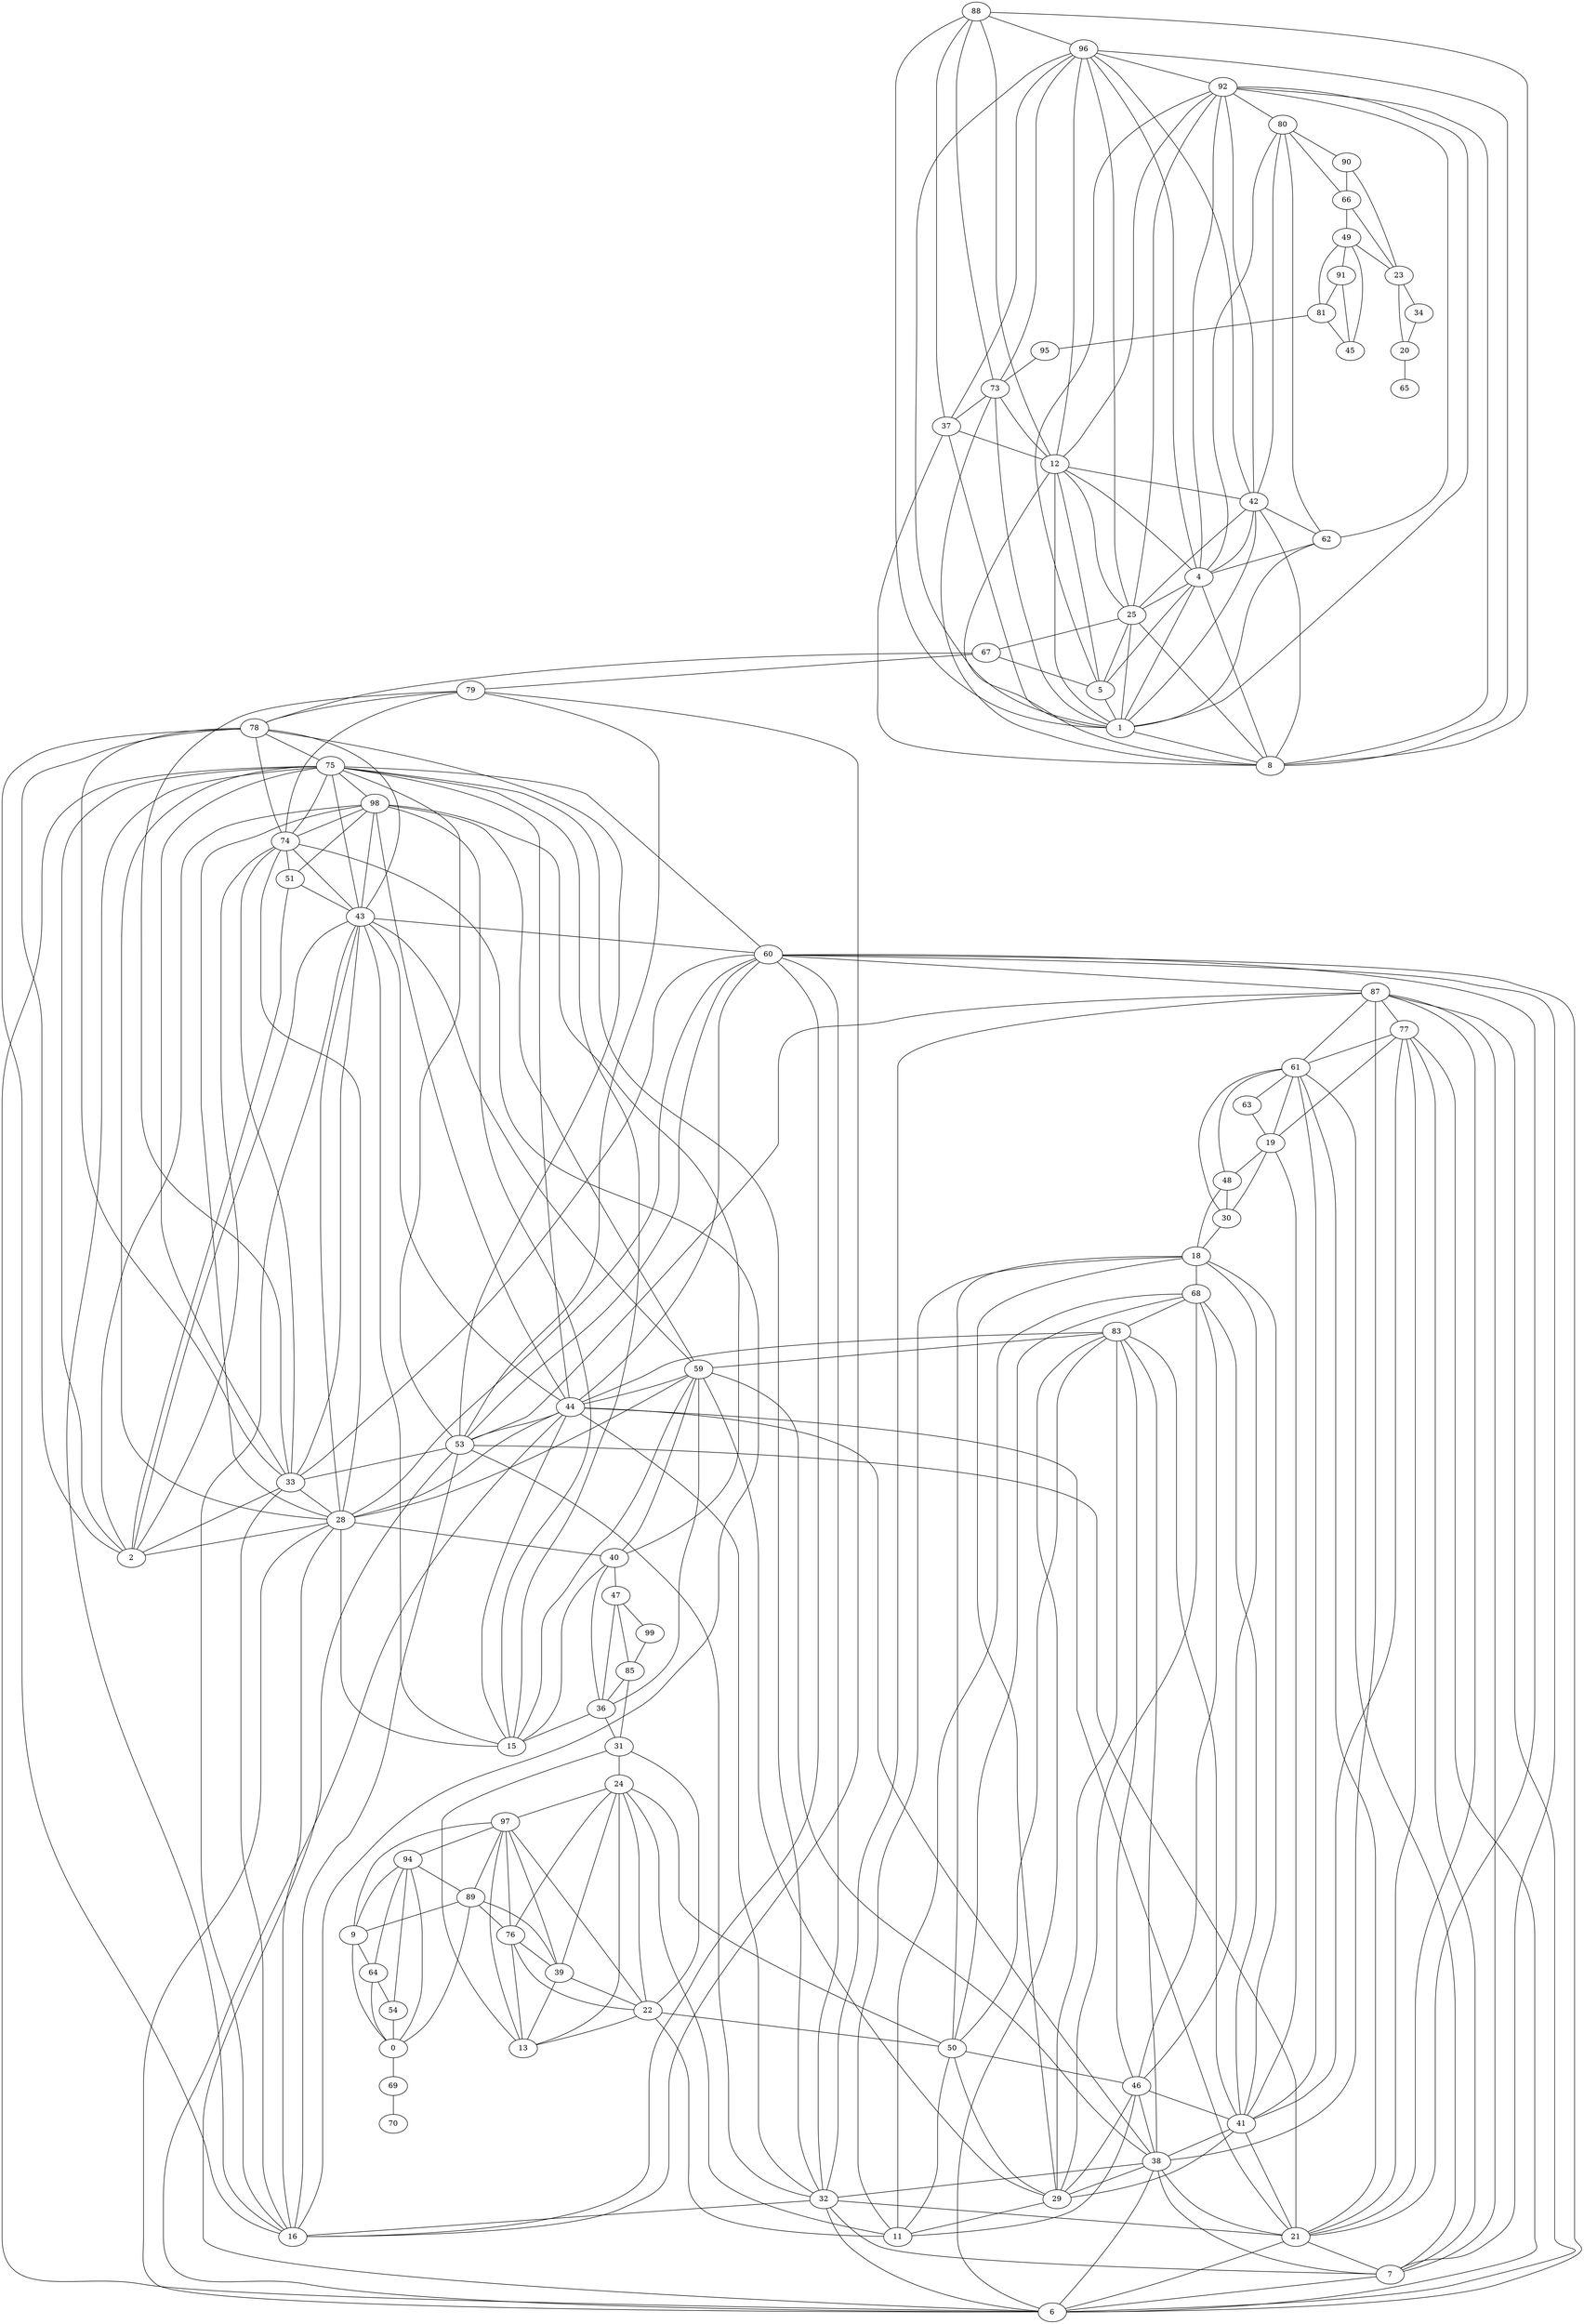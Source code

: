graph G {
  88;
  96;
  92;
  80;
  90;
  66;
  49;
  91;
  81;
  95;
  73;
  37;
  12;
  42;
  62;
  4;
  25;
  67;
  79;
  78;
  75;
  98;
  74;
  51;
  43;
  60;
  87;
  77;
  61;
  63;
  19;
  48;
  30;
  18;
  68;
  83;
  59;
  44;
  53;
  33;
  28;
  40;
  47;
  99;
  85;
  36;
  31;
  24;
  97;
  94;
  89;
  76;
  39;
  22;
  50;
  46;
  41;
  38;
  32;
  21;
  7;
  6;
  16;
  29;
  11;
  13;
  9;
  64;
  54;
  0;
  69;
  70;
  15;
  2;
  5;
  1;
  8;
  45;
  23;
  34;
  20;
  65;
   88 -- 1;
   88 -- 8;
   88 -- 12;
   88 -- 37;
   88 -- 73;
   88 -- 96;
   96 -- 1;
   96 -- 4;
   96 -- 8;
   96 -- 12;
   96 -- 25;
   96 -- 37;
   96 -- 42;
   96 -- 73;
   96 -- 92;
   92 -- 1;
   92 -- 4;
   92 -- 5;
   92 -- 8;
   92 -- 12;
   92 -- 25;
   92 -- 42;
   92 -- 62;
   92 -- 80;
   80 -- 4;
   80 -- 42;
   80 -- 62;
   80 -- 66;
   80 -- 90;
   90 -- 23;
   90 -- 66;
   66 -- 23;
   66 -- 49;
   49 -- 23;
   49 -- 45;
   49 -- 81;
   49 -- 91;
   91 -- 45;
   91 -- 81;
   81 -- 45;
   81 -- 95;
   95 -- 73;
   73 -- 1;
   73 -- 8;
   73 -- 12;
   73 -- 37;
   37 -- 1;
   37 -- 8;
   37 -- 12;
   12 -- 1;
   12 -- 4;
   12 -- 5;
   12 -- 8;
   12 -- 25;
   12 -- 42;
   42 -- 1;
   42 -- 4;
   42 -- 8;
   42 -- 25;
   42 -- 62;
   62 -- 1;
   62 -- 4;
   4 -- 1;
   4 -- 5;
   4 -- 8;
   4 -- 25;
   25 -- 1;
   25 -- 5;
   25 -- 8;
   25 -- 67;
   67 -- 5;
   67 -- 78;
   67 -- 79;
   79 -- 16;
   79 -- 33;
   79 -- 53;
   79 -- 74;
   79 -- 78;
   78 -- 2;
   78 -- 16;
   78 -- 33;
   78 -- 43;
   78 -- 53;
   78 -- 74;
   78 -- 75;
   75 -- 2;
   75 -- 6;
   75 -- 15;
   75 -- 16;
   75 -- 28;
   75 -- 32;
   75 -- 33;
   75 -- 43;
   75 -- 44;
   75 -- 53;
   75 -- 60;
   75 -- 74;
   75 -- 98;
   98 -- 2;
   98 -- 15;
   98 -- 28;
   98 -- 40;
   98 -- 43;
   98 -- 44;
   98 -- 51;
   98 -- 59;
   98 -- 74;
   74 -- 2;
   74 -- 16;
   74 -- 28;
   74 -- 33;
   74 -- 43;
   74 -- 51;
   51 -- 2;
   51 -- 43;
   43 -- 2;
   43 -- 15;
   43 -- 16;
   43 -- 28;
   43 -- 33;
   43 -- 44;
   43 -- 59;
   43 -- 60;
   60 -- 6;
   60 -- 7;
   60 -- 16;
   60 -- 21;
   60 -- 28;
   60 -- 32;
   60 -- 33;
   60 -- 44;
   60 -- 53;
   60 -- 87;
   87 -- 6;
   87 -- 7;
   87 -- 21;
   87 -- 32;
   87 -- 38;
   87 -- 53;
   87 -- 61;
   87 -- 77;
   77 -- 6;
   77 -- 7;
   77 -- 19;
   77 -- 21;
   77 -- 41;
   77 -- 61;
   61 -- 7;
   61 -- 19;
   61 -- 21;
   61 -- 30;
   61 -- 41;
   61 -- 48;
   61 -- 63;
   63 -- 19;
   19 -- 30;
   19 -- 41;
   19 -- 48;
   48 -- 18;
   48 -- 30;
   30 -- 18;
   18 -- 11;
   18 -- 29;
   18 -- 41;
   18 -- 46;
   18 -- 50;
   18 -- 68;
   68 -- 11;
   68 -- 29;
   68 -- 41;
   68 -- 46;
   68 -- 50;
   68 -- 83;
   83 -- 6;
   83 -- 29;
   83 -- 38;
   83 -- 41;
   83 -- 44;
   83 -- 46;
   83 -- 50;
   83 -- 59;
   59 -- 15;
   59 -- 28;
   59 -- 29;
   59 -- 36;
   59 -- 38;
   59 -- 40;
   59 -- 44;
   44 -- 6;
   44 -- 15;
   44 -- 21;
   44 -- 28;
   44 -- 32;
   44 -- 38;
   44 -- 53;
   53 -- 6;
   53 -- 16;
   53 -- 21;
   53 -- 32;
   53 -- 33;
   33 -- 2;
   33 -- 16;
   33 -- 28;
   28 -- 2;
   28 -- 6;
   28 -- 15;
   28 -- 16;
   28 -- 40;
   40 -- 15;
   40 -- 36;
   40 -- 47;
   47 -- 36;
   47 -- 85;
   47 -- 99;
   99 -- 85;
   85 -- 31;
   85 -- 36;
   36 -- 15;
   36 -- 31;
   31 -- 13;
   31 -- 22;
   31 -- 24;
   24 -- 11;
   24 -- 13;
   24 -- 22;
   24 -- 39;
   24 -- 50;
   24 -- 76;
   24 -- 97;
   97 -- 9;
   97 -- 13;
   97 -- 22;
   97 -- 39;
   97 -- 76;
   97 -- 89;
   97 -- 94;
   94 -- 0;
   94 -- 9;
   94 -- 54;
   94 -- 64;
   94 -- 89;
   89 -- 0;
   89 -- 9;
   89 -- 39;
   89 -- 76;
   76 -- 13;
   76 -- 22;
   76 -- 39;
   39 -- 13;
   39 -- 22;
   22 -- 11;
   22 -- 13;
   22 -- 50;
   50 -- 11;
   50 -- 29;
   50 -- 46;
   46 -- 11;
   46 -- 29;
   46 -- 38;
   46 -- 41;
   41 -- 21;
   41 -- 29;
   41 -- 38;
   38 -- 6;
   38 -- 7;
   38 -- 21;
   38 -- 29;
   38 -- 32;
   32 -- 6;
   32 -- 7;
   32 -- 16;
   32 -- 21;
   21 -- 6;
   21 -- 7;
   7 -- 6;
   29 -- 11;
   9 -- 0;
   9 -- 64;
   64 -- 0;
   64 -- 54;
   54 -- 0;
   0 -- 69;
   69 -- 70;
   5 -- 1;
   1 -- 8;
   23 -- 20;
   23 -- 34;
   34 -- 20;
   20 -- 65;
}
